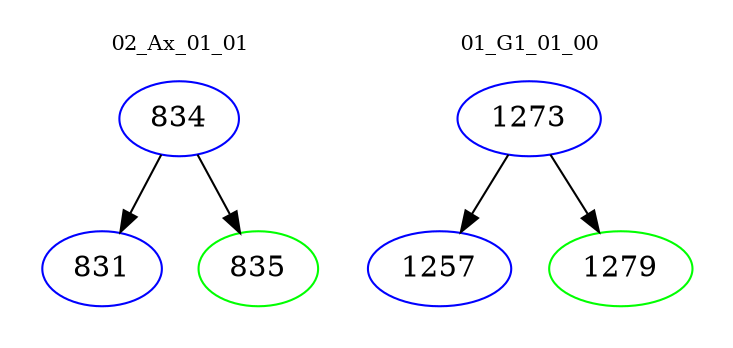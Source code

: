 digraph{
subgraph cluster_0 {
color = white
label = "02_Ax_01_01";
fontsize=10;
T0_834 [label="834", color="blue"]
T0_834 -> T0_831 [color="black"]
T0_831 [label="831", color="blue"]
T0_834 -> T0_835 [color="black"]
T0_835 [label="835", color="green"]
}
subgraph cluster_1 {
color = white
label = "01_G1_01_00";
fontsize=10;
T1_1273 [label="1273", color="blue"]
T1_1273 -> T1_1257 [color="black"]
T1_1257 [label="1257", color="blue"]
T1_1273 -> T1_1279 [color="black"]
T1_1279 [label="1279", color="green"]
}
}

